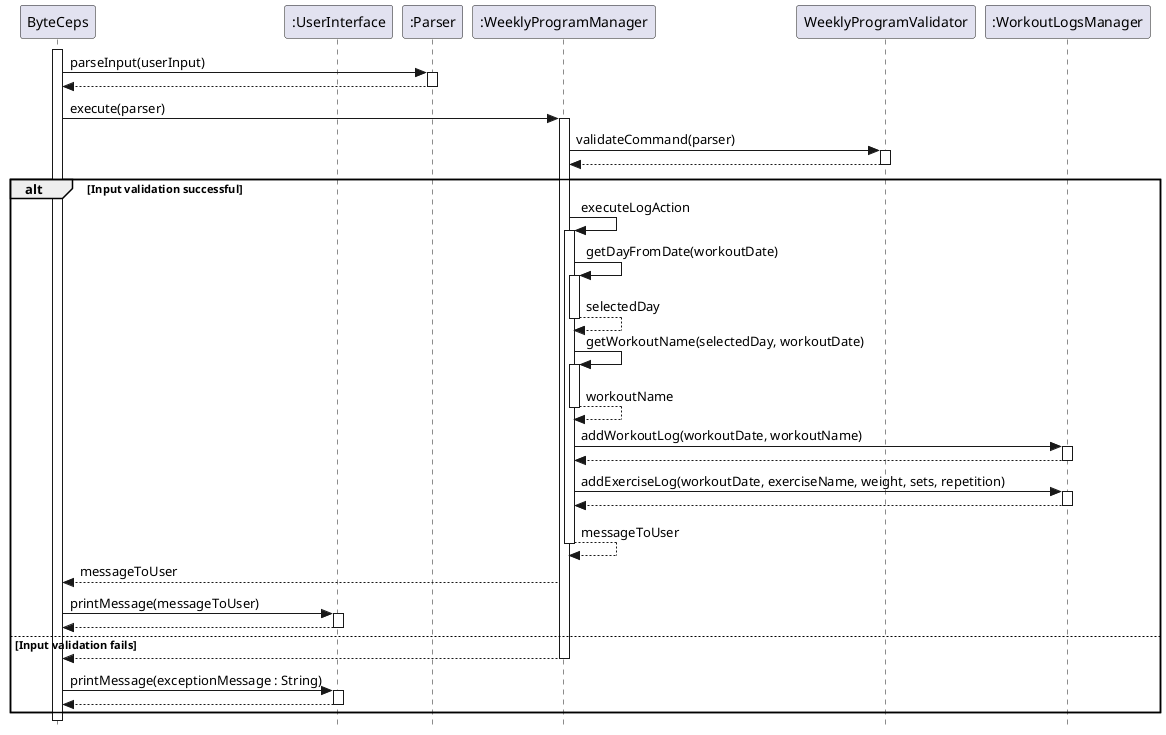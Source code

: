 @startuml SequenceDiagram
skinparam classAttributeIconSize 0
skinparam style strictuml

participant ByteCeps
participant ":UserInterface" as UserInterface
participant ":Parser"
participant ":WeeklyProgramManager"
participant WeeklyProgramValidator
participant ":WorkoutLogsManager"

activate ByteCeps
ByteCeps -> ":Parser": parseInput(userInput)
activate ":Parser"
ByteCeps <-- ":Parser":
deactivate ":Parser"
ByteCeps -> ":WeeklyProgramManager": execute(parser)
activate ":WeeklyProgramManager"
":WeeklyProgramManager" -> WeeklyProgramValidator: validateCommand(parser)

activate WeeklyProgramValidator
":WeeklyProgramManager" <-- WeeklyProgramValidator :
deactivate WeeklyProgramValidator

alt Input validation successful
    ":WeeklyProgramManager" -> ":WeeklyProgramManager" : executeLogAction
    activate ":WeeklyProgramManager"
    ":WeeklyProgramManager" -> ":WeeklyProgramManager" : getDayFromDate(workoutDate)
    activate ":WeeklyProgramManager"
    ":WeeklyProgramManager" --> ":WeeklyProgramManager" : selectedDay
    deactivate ":WeeklyProgramManager"
    ":WeeklyProgramManager" -> ":WeeklyProgramManager" : getWorkoutName(selectedDay, workoutDate)
    activate ":WeeklyProgramManager"
    ":WeeklyProgramManager" --> ":WeeklyProgramManager" : workoutName
    deactivate ":WeeklyProgramManager"
    ":WeeklyProgramManager" -> ":WorkoutLogsManager" : addWorkoutLog(workoutDate, workoutName)
    activate ":WorkoutLogsManager"
    ":WorkoutLogsManager" --> ":WeeklyProgramManager" :
    deactivate ":WorkoutLogsManager"
     ":WeeklyProgramManager" -> ":WorkoutLogsManager" : addExerciseLog(workoutDate, exerciseName, weight, sets, repetition)
    activate ":WorkoutLogsManager"
    ":WorkoutLogsManager" --> ":WeeklyProgramManager" :
    deactivate ":WorkoutLogsManager"
    ":WeeklyProgramManager" --> ":WeeklyProgramManager": messageToUser
    deactivate ":WeeklyProgramManager"
    ":WeeklyProgramManager" --> ByteCeps: messageToUser
    ByteCeps -> UserInterface: printMessage(messageToUser)
    activate UserInterface
    UserInterface --> ByteCeps :
    deactivate UserInterface

else Input validation fails
    ":WeeklyProgramManager" --> ByteCeps:
    deactivate ":WeeklyProgramManager"
    ByteCeps -> UserInterface: printMessage(exceptionMessage : String)
    activate UserInterface
    UserInterface --> ByteCeps:
    deactivate UserInterface
end
deactivate WeeklyProgramValidator
@enduml
